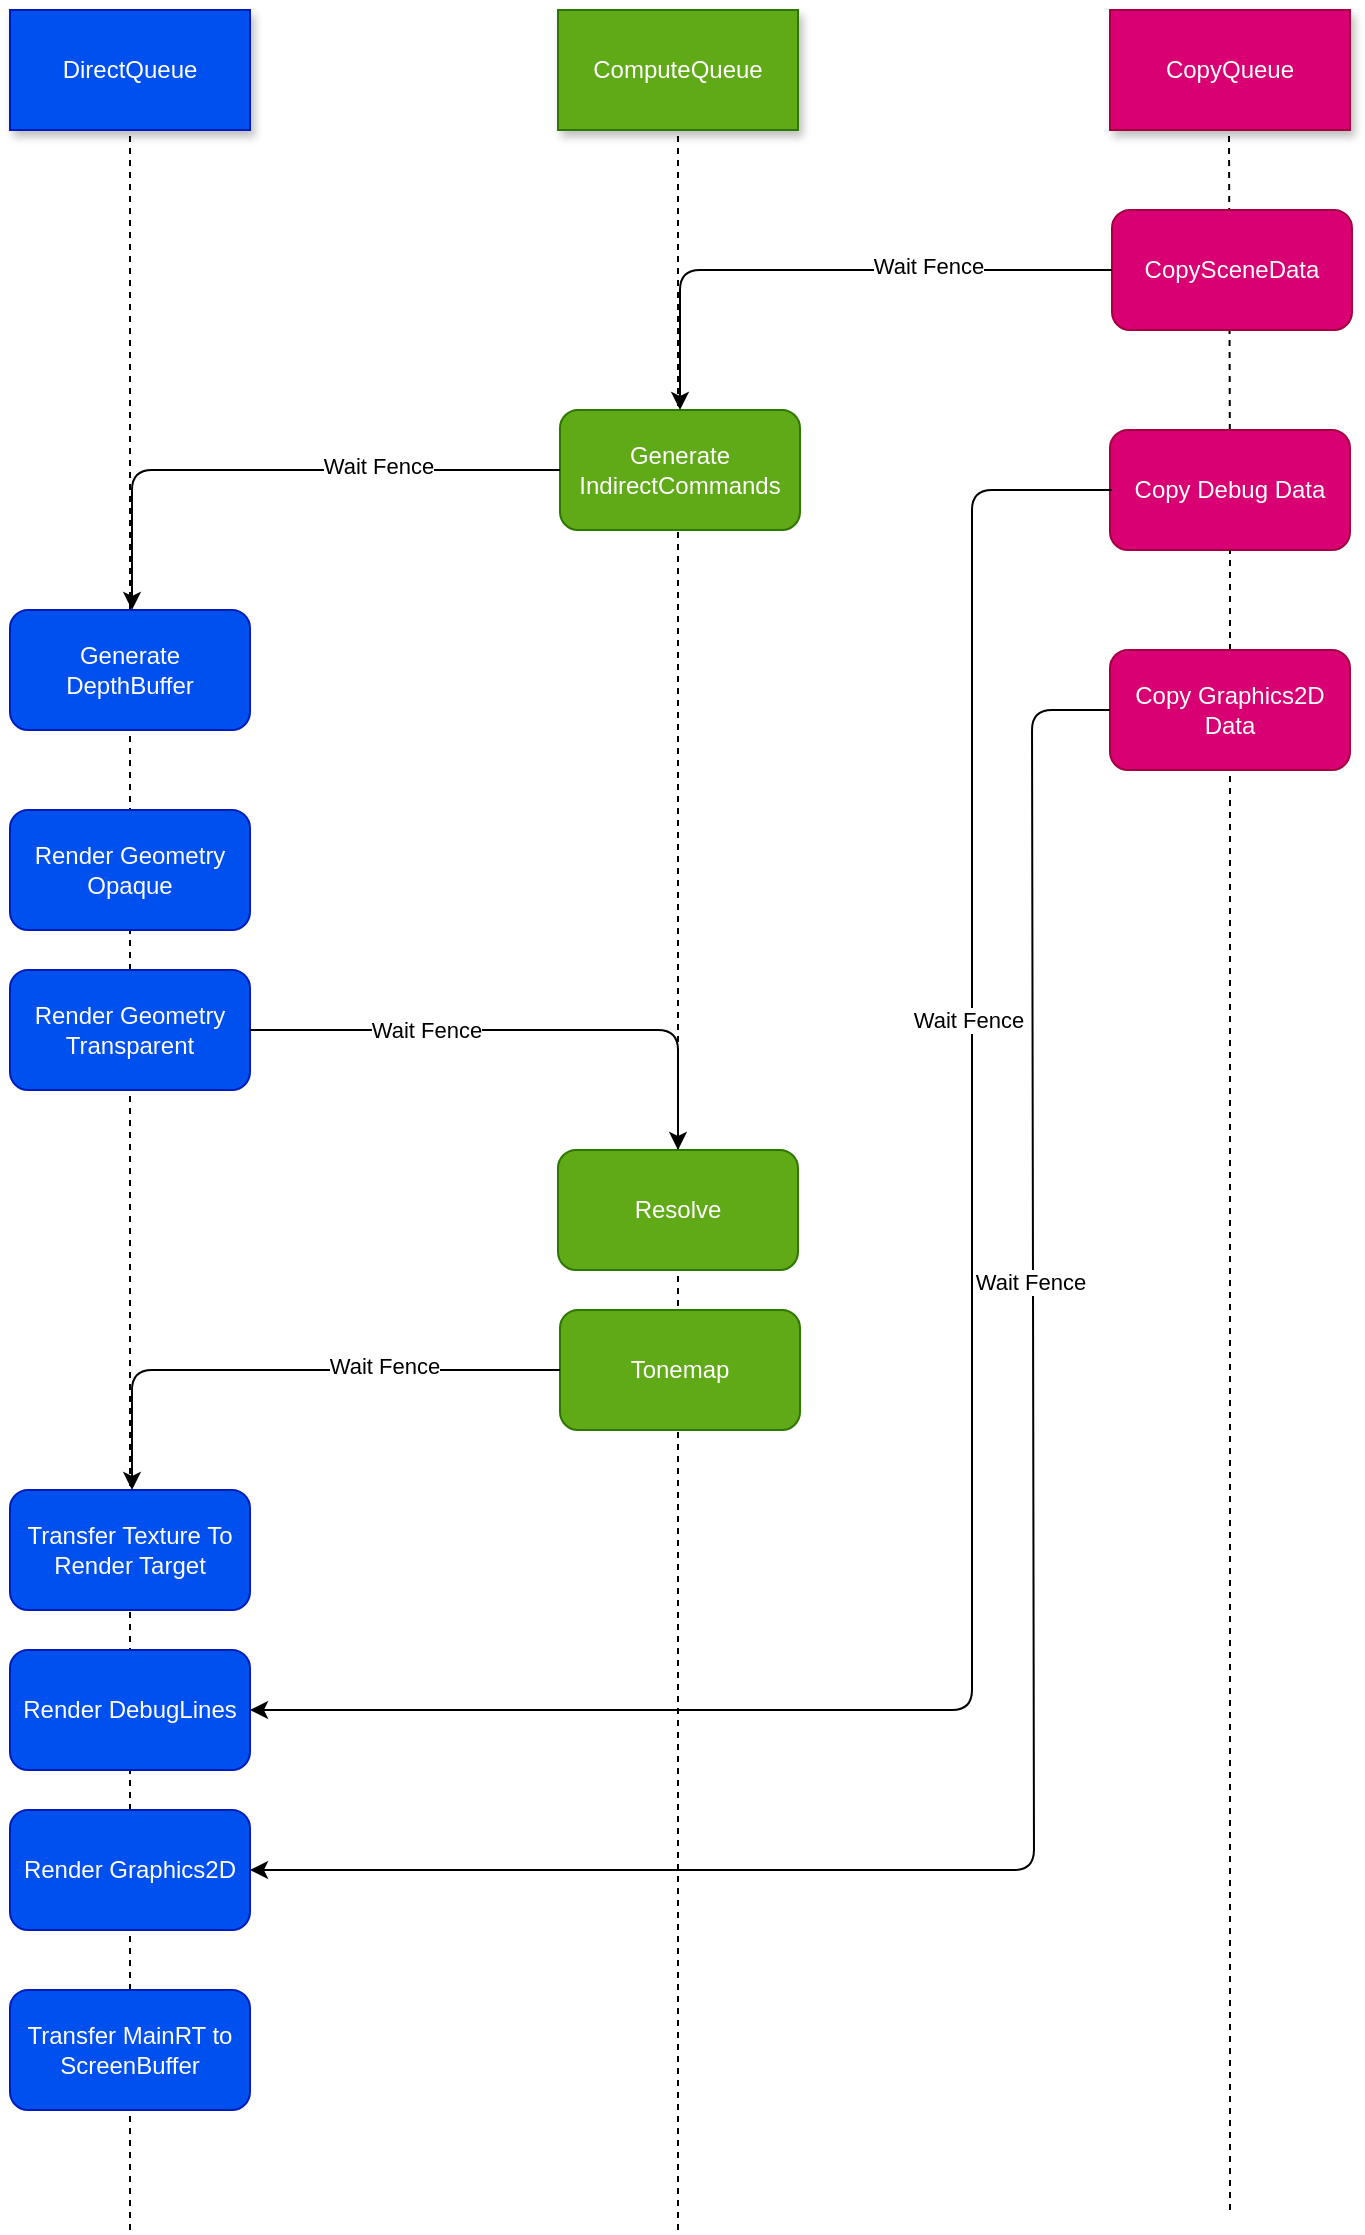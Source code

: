 <mxfile version="13.5.1" type="device"><diagram id="44266BMhi8YwbMZnW9L2" name="Page-1"><mxGraphModel dx="1426" dy="768" grid="1" gridSize="10" guides="1" tooltips="1" connect="1" arrows="1" fold="1" page="1" pageScale="1" pageWidth="827" pageHeight="1169" math="0" shadow="0"><root><mxCell id="0"/><mxCell id="1" parent="0"/><mxCell id="XuS0bSyJ66-5WZOqeEaz-1" value="DirectQueue" style="rounded=0;whiteSpace=wrap;html=1;fillColor=#0050ef;strokeColor=#001DBC;fontColor=#ffffff;shadow=1;" vertex="1" parent="1"><mxGeometry x="79" y="40" width="120" height="60" as="geometry"/></mxCell><mxCell id="XuS0bSyJ66-5WZOqeEaz-2" value="ComputeQueue" style="rounded=0;whiteSpace=wrap;html=1;fillColor=#60a917;strokeColor=#2D7600;fontColor=#ffffff;shadow=1;" vertex="1" parent="1"><mxGeometry x="353" y="40" width="120" height="60" as="geometry"/></mxCell><mxCell id="XuS0bSyJ66-5WZOqeEaz-3" value="CopyQueue" style="rounded=0;whiteSpace=wrap;html=1;fillColor=#d80073;strokeColor=#A50040;fontColor=#ffffff;shadow=1;" vertex="1" parent="1"><mxGeometry x="629" y="40" width="120" height="60" as="geometry"/></mxCell><mxCell id="XuS0bSyJ66-5WZOqeEaz-4" value="" style="endArrow=none;dashed=1;html=1;entryX=0.5;entryY=1;entryDx=0;entryDy=0;" edge="1" parent="1" target="XuS0bSyJ66-5WZOqeEaz-1"><mxGeometry width="50" height="50" relative="1" as="geometry"><mxPoint x="139" y="1150" as="sourcePoint"/><mxPoint x="600" y="370" as="targetPoint"/></mxGeometry></mxCell><mxCell id="XuS0bSyJ66-5WZOqeEaz-5" value="" style="endArrow=none;dashed=1;html=1;entryX=0.5;entryY=1;entryDx=0;entryDy=0;" edge="1" parent="1" target="XuS0bSyJ66-5WZOqeEaz-2"><mxGeometry width="50" height="50" relative="1" as="geometry"><mxPoint x="413" y="1150" as="sourcePoint"/><mxPoint x="490" y="170" as="targetPoint"/></mxGeometry></mxCell><mxCell id="XuS0bSyJ66-5WZOqeEaz-6" value="" style="endArrow=none;dashed=1;html=1;entryX=0.5;entryY=1;entryDx=0;entryDy=0;" edge="1" parent="1" source="XuS0bSyJ66-5WZOqeEaz-15"><mxGeometry width="50" height="50" relative="1" as="geometry"><mxPoint x="688.5" y="822" as="sourcePoint"/><mxPoint x="688.5" y="100" as="targetPoint"/></mxGeometry></mxCell><mxCell id="XuS0bSyJ66-5WZOqeEaz-7" value="CopySceneData" style="rounded=1;whiteSpace=wrap;html=1;fillColor=#d80073;strokeColor=#A50040;fontColor=#ffffff;" vertex="1" parent="1"><mxGeometry x="630" y="140" width="120" height="60" as="geometry"/></mxCell><mxCell id="XuS0bSyJ66-5WZOqeEaz-8" value="Generate&lt;br&gt;IndirectCommands" style="rounded=1;whiteSpace=wrap;html=1;shadow=0;fillColor=#60a917;strokeColor=#2D7600;fontColor=#ffffff;" vertex="1" parent="1"><mxGeometry x="354" y="240" width="120" height="60" as="geometry"/></mxCell><mxCell id="XuS0bSyJ66-5WZOqeEaz-9" value="Generate &lt;br&gt;DepthBuffer" style="rounded=1;whiteSpace=wrap;html=1;shadow=0;fillColor=#0050ef;strokeColor=#001DBC;fontColor=#ffffff;" vertex="1" parent="1"><mxGeometry x="79" y="340" width="120" height="60" as="geometry"/></mxCell><mxCell id="XuS0bSyJ66-5WZOqeEaz-10" value="Render Geometry Opaque" style="rounded=1;whiteSpace=wrap;html=1;shadow=0;fillColor=#0050ef;strokeColor=#001DBC;fontColor=#ffffff;" vertex="1" parent="1"><mxGeometry x="79" y="440" width="120" height="60" as="geometry"/></mxCell><mxCell id="XuS0bSyJ66-5WZOqeEaz-11" value="Render Geometry Transparent" style="rounded=1;whiteSpace=wrap;html=1;shadow=0;fillColor=#0050ef;strokeColor=#001DBC;fontColor=#ffffff;" vertex="1" parent="1"><mxGeometry x="79" y="520" width="120" height="60" as="geometry"/></mxCell><mxCell id="XuS0bSyJ66-5WZOqeEaz-12" value="Resolve" style="rounded=1;whiteSpace=wrap;html=1;shadow=0;fillColor=#60a917;strokeColor=#2D7600;fontColor=#ffffff;" vertex="1" parent="1"><mxGeometry x="353" y="610" width="120" height="60" as="geometry"/></mxCell><mxCell id="XuS0bSyJ66-5WZOqeEaz-13" value="Tonemap" style="rounded=1;whiteSpace=wrap;html=1;shadow=0;fillColor=#60a917;strokeColor=#2D7600;fontColor=#ffffff;" vertex="1" parent="1"><mxGeometry x="354" y="690" width="120" height="60" as="geometry"/></mxCell><mxCell id="XuS0bSyJ66-5WZOqeEaz-14" value="Transfer Texture To Render Target" style="rounded=1;whiteSpace=wrap;html=1;shadow=0;fillColor=#0050ef;strokeColor=#001DBC;fontColor=#ffffff;" vertex="1" parent="1"><mxGeometry x="79" y="780" width="120" height="60" as="geometry"/></mxCell><mxCell id="XuS0bSyJ66-5WZOqeEaz-15" value="Copy Debug Data" style="rounded=1;whiteSpace=wrap;html=1;fillColor=#d80073;strokeColor=#A50040;fontColor=#ffffff;" vertex="1" parent="1"><mxGeometry x="629" y="250" width="120" height="60" as="geometry"/></mxCell><mxCell id="XuS0bSyJ66-5WZOqeEaz-16" value="" style="endArrow=none;dashed=1;html=1;entryX=0.5;entryY=1;entryDx=0;entryDy=0;" edge="1" parent="1" target="XuS0bSyJ66-5WZOqeEaz-15"><mxGeometry width="50" height="50" relative="1" as="geometry"><mxPoint x="689" y="1140" as="sourcePoint"/><mxPoint x="688.5" y="100" as="targetPoint"/></mxGeometry></mxCell><mxCell id="XuS0bSyJ66-5WZOqeEaz-17" value="Copy Graphics2D Data" style="rounded=1;whiteSpace=wrap;html=1;fillColor=#d80073;strokeColor=#A50040;fontColor=#ffffff;" vertex="1" parent="1"><mxGeometry x="629" y="360" width="120" height="60" as="geometry"/></mxCell><mxCell id="XuS0bSyJ66-5WZOqeEaz-18" value="Render DebugLines" style="rounded=1;whiteSpace=wrap;html=1;shadow=0;fillColor=#0050ef;strokeColor=#001DBC;fontColor=#ffffff;" vertex="1" parent="1"><mxGeometry x="79" y="860" width="120" height="60" as="geometry"/></mxCell><mxCell id="XuS0bSyJ66-5WZOqeEaz-19" value="Render Graphics2D" style="rounded=1;whiteSpace=wrap;html=1;shadow=0;fillColor=#0050ef;strokeColor=#001DBC;fontColor=#ffffff;" vertex="1" parent="1"><mxGeometry x="79" y="940" width="120" height="60" as="geometry"/></mxCell><mxCell id="XuS0bSyJ66-5WZOqeEaz-20" value="Transfer MainRT to ScreenBuffer" style="rounded=1;whiteSpace=wrap;html=1;shadow=0;fillColor=#0050ef;strokeColor=#001DBC;fontColor=#ffffff;" vertex="1" parent="1"><mxGeometry x="79" y="1030" width="120" height="60" as="geometry"/></mxCell><mxCell id="XuS0bSyJ66-5WZOqeEaz-21" value="" style="endArrow=classic;html=1;entryX=0.5;entryY=0;entryDx=0;entryDy=0;exitX=0;exitY=0.5;exitDx=0;exitDy=0;" edge="1" parent="1" source="XuS0bSyJ66-5WZOqeEaz-7" target="XuS0bSyJ66-5WZOqeEaz-8"><mxGeometry width="50" height="50" relative="1" as="geometry"><mxPoint x="550" y="420" as="sourcePoint"/><mxPoint x="600" y="370" as="targetPoint"/><Array as="points"><mxPoint x="414" y="170"/></Array></mxGeometry></mxCell><mxCell id="XuS0bSyJ66-5WZOqeEaz-22" value="Wait Fence" style="edgeLabel;html=1;align=center;verticalAlign=middle;resizable=0;points=[];" vertex="1" connectable="0" parent="XuS0bSyJ66-5WZOqeEaz-21"><mxGeometry x="-0.357" y="-2" relative="1" as="geometry"><mxPoint as="offset"/></mxGeometry></mxCell><mxCell id="XuS0bSyJ66-5WZOqeEaz-23" value="" style="endArrow=classic;html=1;entryX=0.5;entryY=0;entryDx=0;entryDy=0;exitX=0;exitY=0.5;exitDx=0;exitDy=0;" edge="1" parent="1" source="XuS0bSyJ66-5WZOqeEaz-8"><mxGeometry width="50" height="50" relative="1" as="geometry"><mxPoint x="300" y="270" as="sourcePoint"/><mxPoint x="140" y="340" as="targetPoint"/><Array as="points"><mxPoint x="140" y="270"/></Array></mxGeometry></mxCell><mxCell id="XuS0bSyJ66-5WZOqeEaz-24" value="Wait Fence" style="edgeLabel;html=1;align=center;verticalAlign=middle;resizable=0;points=[];" vertex="1" connectable="0" parent="XuS0bSyJ66-5WZOqeEaz-23"><mxGeometry x="-0.357" y="-2" relative="1" as="geometry"><mxPoint as="offset"/></mxGeometry></mxCell><mxCell id="XuS0bSyJ66-5WZOqeEaz-25" value="" style="endArrow=classic;html=1;entryX=0.5;entryY=0;entryDx=0;entryDy=0;exitX=1;exitY=0.5;exitDx=0;exitDy=0;" edge="1" parent="1" source="XuS0bSyJ66-5WZOqeEaz-11" target="XuS0bSyJ66-5WZOqeEaz-12"><mxGeometry width="50" height="50" relative="1" as="geometry"><mxPoint x="554" y="450" as="sourcePoint"/><mxPoint x="340" y="520" as="targetPoint"/><Array as="points"><mxPoint x="413" y="550"/></Array></mxGeometry></mxCell><mxCell id="XuS0bSyJ66-5WZOqeEaz-26" value="Wait Fence" style="edgeLabel;html=1;align=center;verticalAlign=middle;resizable=0;points=[];" vertex="1" connectable="0" parent="XuS0bSyJ66-5WZOqeEaz-25"><mxGeometry x="-0.357" y="-2" relative="1" as="geometry"><mxPoint y="-2" as="offset"/></mxGeometry></mxCell><mxCell id="XuS0bSyJ66-5WZOqeEaz-29" value="" style="endArrow=classic;html=1;entryX=0.5;entryY=0;entryDx=0;entryDy=0;exitX=0;exitY=0.5;exitDx=0;exitDy=0;" edge="1" parent="1" source="XuS0bSyJ66-5WZOqeEaz-13"><mxGeometry width="50" height="50" relative="1" as="geometry"><mxPoint x="356" y="710" as="sourcePoint"/><mxPoint x="140" y="780" as="targetPoint"/><Array as="points"><mxPoint x="140" y="720"/></Array></mxGeometry></mxCell><mxCell id="XuS0bSyJ66-5WZOqeEaz-30" value="Wait Fence" style="edgeLabel;html=1;align=center;verticalAlign=middle;resizable=0;points=[];" vertex="1" connectable="0" parent="XuS0bSyJ66-5WZOqeEaz-29"><mxGeometry x="-0.357" y="-2" relative="1" as="geometry"><mxPoint as="offset"/></mxGeometry></mxCell><mxCell id="XuS0bSyJ66-5WZOqeEaz-31" value="" style="endArrow=classic;html=1;exitX=0;exitY=0.5;exitDx=0;exitDy=0;entryX=1;entryY=0.5;entryDx=0;entryDy=0;" edge="1" parent="1" target="XuS0bSyJ66-5WZOqeEaz-18"><mxGeometry width="50" height="50" relative="1" as="geometry"><mxPoint x="630" y="280" as="sourcePoint"/><mxPoint x="550" y="740" as="targetPoint"/><Array as="points"><mxPoint x="560" y="280"/><mxPoint x="560" y="890"/></Array></mxGeometry></mxCell><mxCell id="XuS0bSyJ66-5WZOqeEaz-32" value="Wait Fence" style="edgeLabel;html=1;align=center;verticalAlign=middle;resizable=0;points=[];" vertex="1" connectable="0" parent="XuS0bSyJ66-5WZOqeEaz-31"><mxGeometry x="-0.357" y="-2" relative="1" as="geometry"><mxPoint as="offset"/></mxGeometry></mxCell><mxCell id="XuS0bSyJ66-5WZOqeEaz-33" value="" style="endArrow=classic;html=1;exitX=0;exitY=0.5;exitDx=0;exitDy=0;entryX=1;entryY=0.5;entryDx=0;entryDy=0;" edge="1" parent="1" source="XuS0bSyJ66-5WZOqeEaz-17" target="XuS0bSyJ66-5WZOqeEaz-19"><mxGeometry width="50" height="50" relative="1" as="geometry"><mxPoint x="661" y="380" as="sourcePoint"/><mxPoint x="230" y="990" as="targetPoint"/><Array as="points"><mxPoint x="590" y="390"/><mxPoint x="591" y="970"/></Array></mxGeometry></mxCell><mxCell id="XuS0bSyJ66-5WZOqeEaz-34" value="Wait Fence" style="edgeLabel;html=1;align=center;verticalAlign=middle;resizable=0;points=[];" vertex="1" connectable="0" parent="XuS0bSyJ66-5WZOqeEaz-33"><mxGeometry x="-0.357" y="-2" relative="1" as="geometry"><mxPoint as="offset"/></mxGeometry></mxCell></root></mxGraphModel></diagram></mxfile>